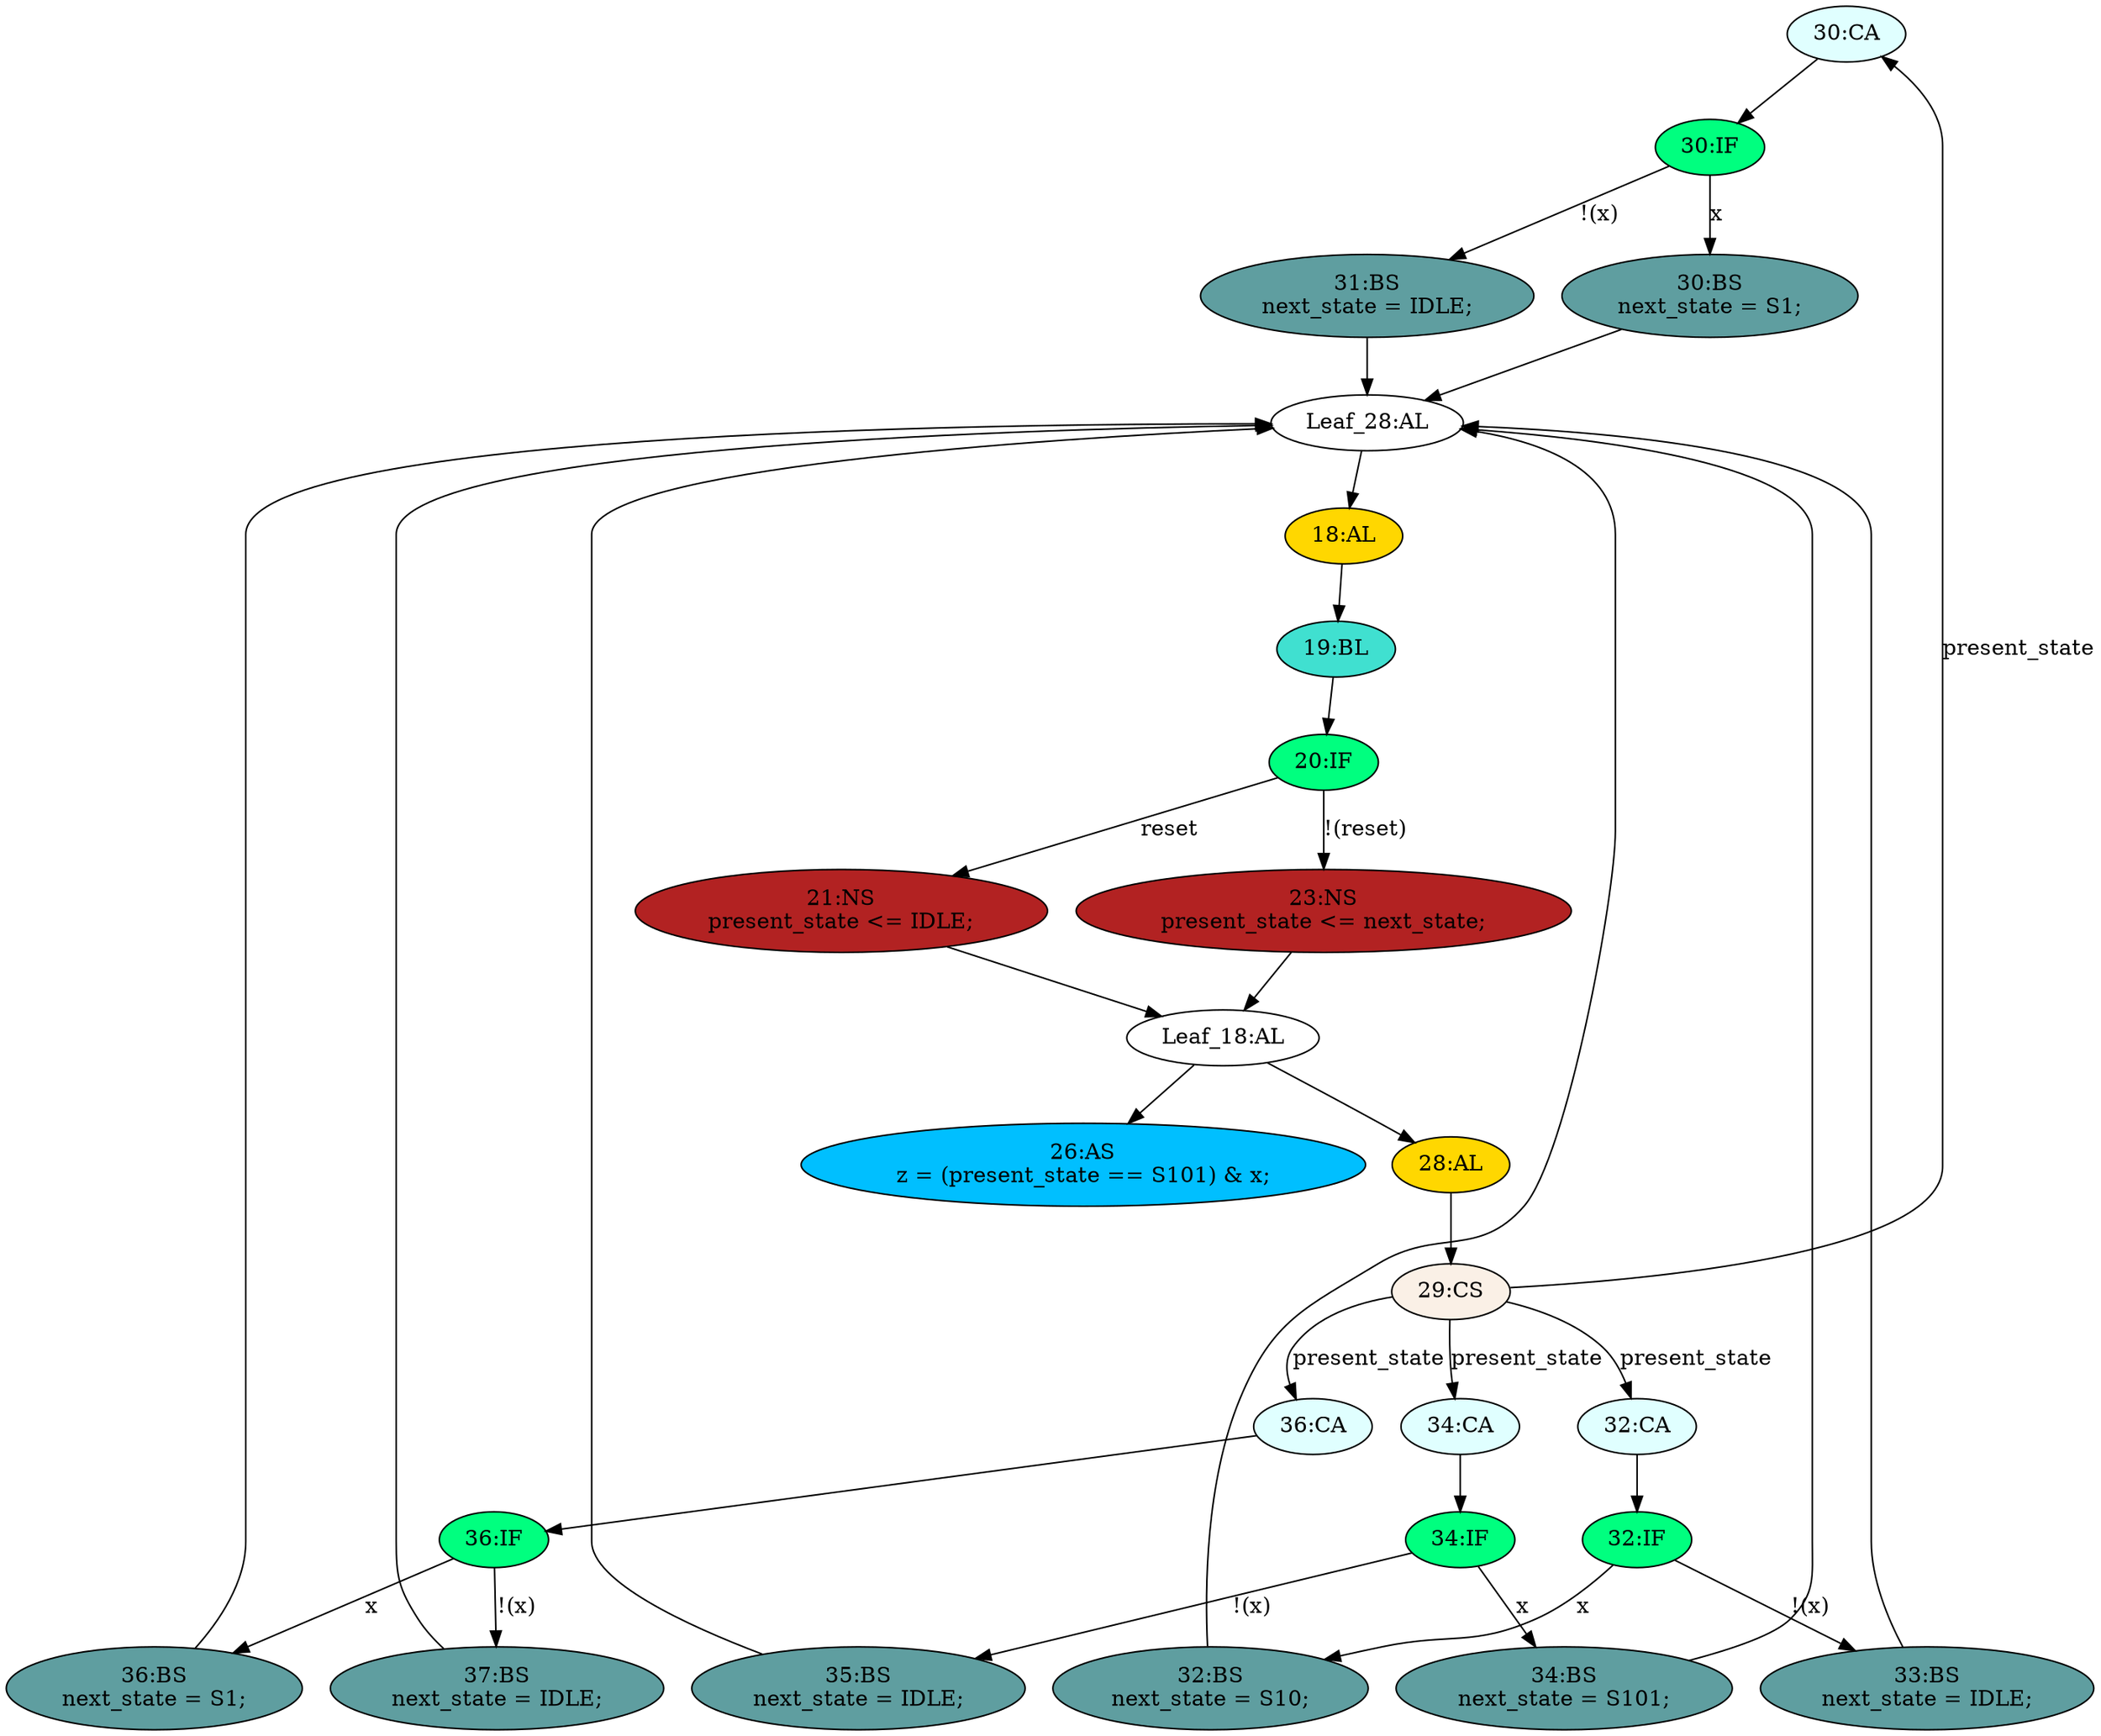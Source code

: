 strict digraph "compose( ,  )" {
	node [label="\N"];
	"30:CA"	[ast="<pyverilog.vparser.ast.Case object at 0x7ff2e2266ad0>",
		fillcolor=lightcyan,
		label="30:CA",
		statements="[]",
		style=filled,
		typ=Case];
	"30:IF"	[ast="<pyverilog.vparser.ast.IfStatement object at 0x7ff2e22ea1d0>",
		fillcolor=springgreen,
		label="30:IF",
		statements="[]",
		style=filled,
		typ=IfStatement];
	"30:CA" -> "30:IF"	[cond="[]",
		lineno=None];
	"23:NS"	[ast="<pyverilog.vparser.ast.NonblockingSubstitution object at 0x7ff2e2271050>",
		fillcolor=firebrick,
		label="23:NS
present_state <= next_state;",
		statements="[<pyverilog.vparser.ast.NonblockingSubstitution object at 0x7ff2e2271050>]",
		style=filled,
		typ=NonblockingSubstitution];
	"Leaf_18:AL"	[def_var="['present_state']",
		label="Leaf_18:AL"];
	"23:NS" -> "Leaf_18:AL"	[cond="[]",
		lineno=None];
	"28:AL"	[ast="<pyverilog.vparser.ast.Always object at 0x7ff2e2266450>",
		clk_sens=False,
		fillcolor=gold,
		label="28:AL",
		sens="[]",
		statements="[]",
		style=filled,
		typ=Always,
		use_var="['x', 'present_state']"];
	"Leaf_18:AL" -> "28:AL";
	"26:AS"	[ast="<pyverilog.vparser.ast.Assign object at 0x7ff2e2266e90>",
		def_var="['z']",
		fillcolor=deepskyblue,
		label="26:AS
z = (present_state == S101) & x;",
		statements="[]",
		style=filled,
		typ=Assign,
		use_var="['present_state', 'x']"];
	"Leaf_18:AL" -> "26:AS";
	"34:BS"	[ast="<pyverilog.vparser.ast.BlockingSubstitution object at 0x7ff2e1ed8d90>",
		fillcolor=cadetblue,
		label="34:BS
next_state = S101;",
		statements="[<pyverilog.vparser.ast.BlockingSubstitution object at 0x7ff2e1ed8d90>]",
		style=filled,
		typ=BlockingSubstitution];
	"Leaf_28:AL"	[def_var="['next_state']",
		label="Leaf_28:AL"];
	"34:BS" -> "Leaf_28:AL"	[cond="[]",
		lineno=None];
	"32:BS"	[ast="<pyverilog.vparser.ast.BlockingSubstitution object at 0x7ff2e1ed83d0>",
		fillcolor=cadetblue,
		label="32:BS
next_state = S10;",
		statements="[<pyverilog.vparser.ast.BlockingSubstitution object at 0x7ff2e1ed83d0>]",
		style=filled,
		typ=BlockingSubstitution];
	"32:BS" -> "Leaf_28:AL"	[cond="[]",
		lineno=None];
	"31:BS"	[ast="<pyverilog.vparser.ast.BlockingSubstitution object at 0x7ff2e22ea310>",
		fillcolor=cadetblue,
		label="31:BS
next_state = IDLE;",
		statements="[<pyverilog.vparser.ast.BlockingSubstitution object at 0x7ff2e22ea310>]",
		style=filled,
		typ=BlockingSubstitution];
	"31:BS" -> "Leaf_28:AL"	[cond="[]",
		lineno=None];
	"30:IF" -> "31:BS"	[cond="['x']",
		label="!(x)",
		lineno=30];
	"30:BS"	[ast="<pyverilog.vparser.ast.BlockingSubstitution object at 0x7ff2e22ea250>",
		fillcolor=cadetblue,
		label="30:BS
next_state = S1;",
		statements="[<pyverilog.vparser.ast.BlockingSubstitution object at 0x7ff2e22ea250>]",
		style=filled,
		typ=BlockingSubstitution];
	"30:IF" -> "30:BS"	[cond="['x']",
		label=x,
		lineno=30];
	"19:BL"	[ast="<pyverilog.vparser.ast.Block object at 0x7ff2e2263ed0>",
		fillcolor=turquoise,
		label="19:BL",
		statements="[]",
		style=filled,
		typ=Block];
	"20:IF"	[ast="<pyverilog.vparser.ast.IfStatement object at 0x7ff2e2271450>",
		fillcolor=springgreen,
		label="20:IF",
		statements="[]",
		style=filled,
		typ=IfStatement];
	"19:BL" -> "20:IF"	[cond="[]",
		lineno=None];
	"20:IF" -> "23:NS"	[cond="['reset']",
		label="!(reset)",
		lineno=20];
	"21:NS"	[ast="<pyverilog.vparser.ast.NonblockingSubstitution object at 0x7ff2e1fce4d0>",
		fillcolor=firebrick,
		label="21:NS
present_state <= IDLE;",
		statements="[<pyverilog.vparser.ast.NonblockingSubstitution object at 0x7ff2e1fce4d0>]",
		style=filled,
		typ=NonblockingSubstitution];
	"20:IF" -> "21:NS"	[cond="['reset']",
		label=reset,
		lineno=20];
	"36:CA"	[ast="<pyverilog.vparser.ast.Case object at 0x7ff2e1ed8d50>",
		fillcolor=lightcyan,
		label="36:CA",
		statements="[]",
		style=filled,
		typ=Case];
	"36:IF"	[ast="<pyverilog.vparser.ast.IfStatement object at 0x7ff2e1ed8450>",
		fillcolor=springgreen,
		label="36:IF",
		statements="[]",
		style=filled,
		typ=IfStatement];
	"36:CA" -> "36:IF"	[cond="[]",
		lineno=None];
	"33:BS"	[ast="<pyverilog.vparser.ast.BlockingSubstitution object at 0x7ff2e1ed8c10>",
		fillcolor=cadetblue,
		label="33:BS
next_state = IDLE;",
		statements="[<pyverilog.vparser.ast.BlockingSubstitution object at 0x7ff2e1ed8c10>]",
		style=filled,
		typ=BlockingSubstitution];
	"33:BS" -> "Leaf_28:AL"	[cond="[]",
		lineno=None];
	"37:BS"	[ast="<pyverilog.vparser.ast.BlockingSubstitution object at 0x7ff2e1ed8490>",
		fillcolor=cadetblue,
		label="37:BS
next_state = IDLE;",
		statements="[<pyverilog.vparser.ast.BlockingSubstitution object at 0x7ff2e1ed8490>]",
		style=filled,
		typ=BlockingSubstitution];
	"36:IF" -> "37:BS"	[cond="['x']",
		label="!(x)",
		lineno=36];
	"36:BS"	[ast="<pyverilog.vparser.ast.BlockingSubstitution object at 0x7ff2e1ed8550>",
		fillcolor=cadetblue,
		label="36:BS
next_state = S1;",
		statements="[<pyverilog.vparser.ast.BlockingSubstitution object at 0x7ff2e1ed8550>]",
		style=filled,
		typ=BlockingSubstitution];
	"36:IF" -> "36:BS"	[cond="['x']",
		label=x,
		lineno=36];
	"18:AL"	[ast="<pyverilog.vparser.ast.Always object at 0x7ff2e2263890>",
		clk_sens=True,
		fillcolor=gold,
		label="18:AL",
		sens="['clk', 'reset']",
		statements="[]",
		style=filled,
		typ=Always,
		use_var="['reset', 'next_state']"];
	"Leaf_28:AL" -> "18:AL";
	"32:CA"	[ast="<pyverilog.vparser.ast.Case object at 0x7ff2e22ea150>",
		fillcolor=lightcyan,
		label="32:CA",
		statements="[]",
		style=filled,
		typ=Case];
	"32:IF"	[ast="<pyverilog.vparser.ast.IfStatement object at 0x7ff2e1ed8c90>",
		fillcolor=springgreen,
		label="32:IF",
		statements="[]",
		style=filled,
		typ=IfStatement];
	"32:CA" -> "32:IF"	[cond="[]",
		lineno=None];
	"30:BS" -> "Leaf_28:AL"	[cond="[]",
		lineno=None];
	"34:CA"	[ast="<pyverilog.vparser.ast.Case object at 0x7ff2e1ed8610>",
		fillcolor=lightcyan,
		label="34:CA",
		statements="[]",
		style=filled,
		typ=Case];
	"34:IF"	[ast="<pyverilog.vparser.ast.IfStatement object at 0x7ff2e1ed8890>",
		fillcolor=springgreen,
		label="34:IF",
		statements="[]",
		style=filled,
		typ=IfStatement];
	"34:CA" -> "34:IF"	[cond="[]",
		lineno=None];
	"18:AL" -> "19:BL"	[cond="[]",
		lineno=None];
	"37:BS" -> "Leaf_28:AL"	[cond="[]",
		lineno=None];
	"36:BS" -> "Leaf_28:AL"	[cond="[]",
		lineno=None];
	"29:CS"	[ast="<pyverilog.vparser.ast.CaseStatement object at 0x7ff2e1ed8cd0>",
		fillcolor=linen,
		label="29:CS",
		statements="[]",
		style=filled,
		typ=CaseStatement];
	"29:CS" -> "30:CA"	[cond="['present_state']",
		label=present_state,
		lineno=29];
	"29:CS" -> "36:CA"	[cond="['present_state']",
		label=present_state,
		lineno=29];
	"29:CS" -> "32:CA"	[cond="['present_state']",
		label=present_state,
		lineno=29];
	"29:CS" -> "34:CA"	[cond="['present_state']",
		label=present_state,
		lineno=29];
	"32:IF" -> "32:BS"	[cond="['x']",
		label=x,
		lineno=32];
	"32:IF" -> "33:BS"	[cond="['x']",
		label="!(x)",
		lineno=32];
	"34:IF" -> "34:BS"	[cond="['x']",
		label=x,
		lineno=34];
	"35:BS"	[ast="<pyverilog.vparser.ast.BlockingSubstitution object at 0x7ff2e1ed8fd0>",
		fillcolor=cadetblue,
		label="35:BS
next_state = IDLE;",
		statements="[<pyverilog.vparser.ast.BlockingSubstitution object at 0x7ff2e1ed8fd0>]",
		style=filled,
		typ=BlockingSubstitution];
	"34:IF" -> "35:BS"	[cond="['x']",
		label="!(x)",
		lineno=34];
	"28:AL" -> "29:CS"	[cond="[]",
		lineno=None];
	"35:BS" -> "Leaf_28:AL"	[cond="[]",
		lineno=None];
	"21:NS" -> "Leaf_18:AL"	[cond="[]",
		lineno=None];
}
